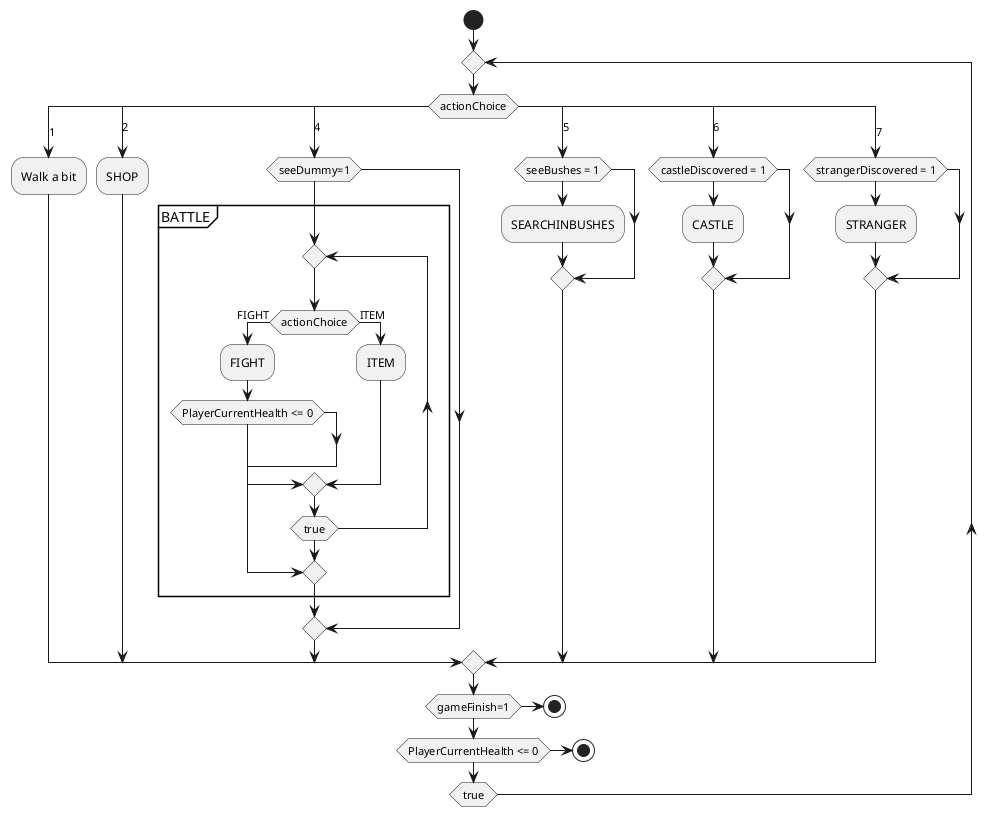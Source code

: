 @startuml generalDiagram
start

repeat

    switch(actionChoice)
        case (1)
            :Walk a bit;

        case (2)
            :SHOP;

        CASE (4)
            if (seeDummy=1) then
                group BATTLE
                    repeat
                        if (actionChoice) then (FIGHT)
                            :FIGHT;
                            if (PlayerCurrentHealth <= 0) then
                                break
                            endif
                        else (ITEM)
                            :ITEM;

                        endif
                    repeat while (true)
                endgroup
            endif

        case (5)
            if (seeBushes = 1) then
                :SEARCHINBUSHES;
            endif

        case (6)
            if (castleDiscovered = 1) then
                :CASTLE;
            endif

        case (7)
            if (strangerDiscovered = 1) then
                :STRANGER;
            endif

    endswitch

if (gameFinish=1) then
    stop
endif

if (PlayerCurrentHealth <= 0) then
    stop
endif

repeat while (true)

@enduml
